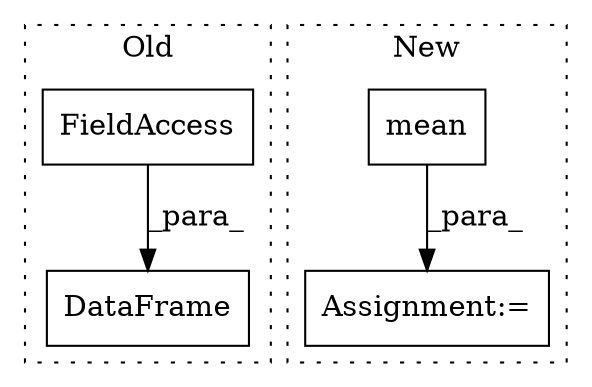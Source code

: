 digraph G {
subgraph cluster0 {
1 [label="DataFrame" a="32" s="9541,9571" l="10,1" shape="box"];
4 [label="FieldAccess" a="22" s="9562" l="9" shape="box"];
label = "Old";
style="dotted";
}
subgraph cluster1 {
2 [label="mean" a="32" s="11407" l="6" shape="box"];
3 [label="Assignment:=" a="7" s="11379" l="1" shape="box"];
label = "New";
style="dotted";
}
2 -> 3 [label="_para_"];
4 -> 1 [label="_para_"];
}